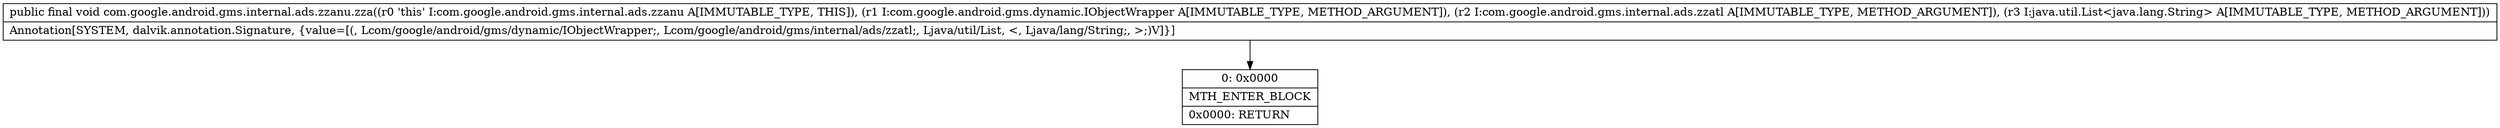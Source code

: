 digraph "CFG forcom.google.android.gms.internal.ads.zzanu.zza(Lcom\/google\/android\/gms\/dynamic\/IObjectWrapper;Lcom\/google\/android\/gms\/internal\/ads\/zzatl;Ljava\/util\/List;)V" {
Node_0 [shape=record,label="{0\:\ 0x0000|MTH_ENTER_BLOCK\l|0x0000: RETURN   \l}"];
MethodNode[shape=record,label="{public final void com.google.android.gms.internal.ads.zzanu.zza((r0 'this' I:com.google.android.gms.internal.ads.zzanu A[IMMUTABLE_TYPE, THIS]), (r1 I:com.google.android.gms.dynamic.IObjectWrapper A[IMMUTABLE_TYPE, METHOD_ARGUMENT]), (r2 I:com.google.android.gms.internal.ads.zzatl A[IMMUTABLE_TYPE, METHOD_ARGUMENT]), (r3 I:java.util.List\<java.lang.String\> A[IMMUTABLE_TYPE, METHOD_ARGUMENT]))  | Annotation[SYSTEM, dalvik.annotation.Signature, \{value=[(, Lcom\/google\/android\/gms\/dynamic\/IObjectWrapper;, Lcom\/google\/android\/gms\/internal\/ads\/zzatl;, Ljava\/util\/List, \<, Ljava\/lang\/String;, \>;)V]\}]\l}"];
MethodNode -> Node_0;
}

